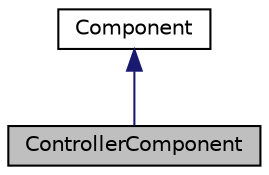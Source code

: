 digraph "ControllerComponent"
{
  edge [fontname="Helvetica",fontsize="10",labelfontname="Helvetica",labelfontsize="10"];
  node [fontname="Helvetica",fontsize="10",shape=record];
  Node0 [label="ControllerComponent",height=0.2,width=0.4,color="black", fillcolor="grey75", style="filled", fontcolor="black"];
  Node1 -> Node0 [dir="back",color="midnightblue",fontsize="10",style="solid",fontname="Helvetica"];
  Node1 [label="Component",height=0.2,width=0.4,color="black", fillcolor="white", style="filled",URL="$classComponent.html",tooltip="The component interface to be added to a gameobject. "];
}
